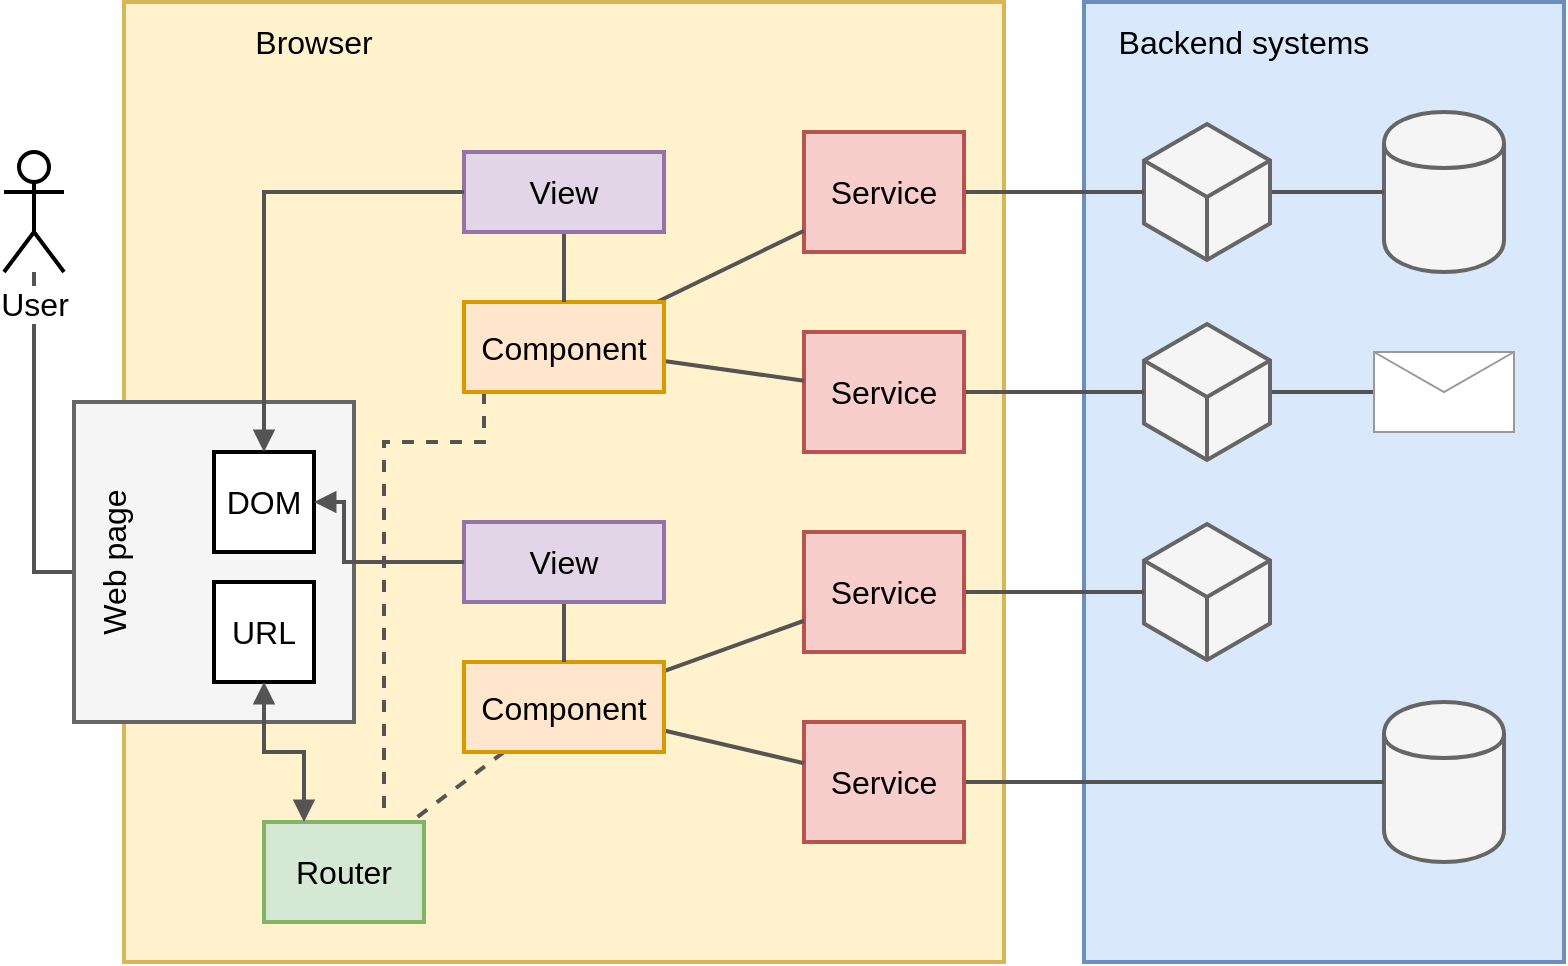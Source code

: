 <mxfile userAgent="Mozilla/5.0 (Windows NT 6.1; Win64; x64) AppleWebKit/537.36 (KHTML, like Gecko) Chrome/61.0.316.100 Safari/537.36" version="7.5.5" editor="www.draw.io" type="github"><diagram id="e2632d23-36a6-9e89-30e6-8b1c89bd8f8d" name="Page-1"><mxGraphModel dx="982" dy="520" grid="1" gridSize="10" guides="1" tooltips="1" connect="1" arrows="1" fold="1" page="1" pageScale="1" pageWidth="827" pageHeight="1169" background="#ffffff" math="0" shadow="0"><root><mxCell id="0"/><mxCell id="1" parent="0"/><mxCell id="3" value="" style="rounded=0;whiteSpace=wrap;html=1;strokeColor=#d6b656;strokeWidth=2;fillColor=#fff2cc;fontSize=16;fontColor=#000000;align=center;" vertex="1" parent="1"><mxGeometry x="80" y="30" width="440" height="480" as="geometry"/></mxCell><mxCell id="4" value="Browser" style="text;html=1;strokeColor=none;fillColor=none;align=center;verticalAlign=middle;whiteSpace=wrap;rounded=0;fontSize=16;fontColor=#000000;" vertex="1" parent="1"><mxGeometry x="140" y="40" width="70" height="20" as="geometry"/></mxCell><mxCell id="5" value="" style="rounded=0;whiteSpace=wrap;html=1;strokeColor=#6c8ebf;strokeWidth=2;fillColor=#dae8fc;fontSize=16;fontColor=#000000;align=center;" vertex="1" parent="1"><mxGeometry x="560" y="30" width="240" height="480" as="geometry"/></mxCell><mxCell id="6" value="Backend systems" style="text;html=1;strokeColor=none;fillColor=none;align=center;verticalAlign=middle;whiteSpace=wrap;rounded=0;fontSize=16;fontColor=#000000;" vertex="1" parent="1"><mxGeometry x="570" y="40" width="140" height="20" as="geometry"/></mxCell><mxCell id="8" value="" style="shape=cylinder;whiteSpace=wrap;html=1;boundedLbl=1;rounded=0;strokeColor=#666666;strokeWidth=2;fillColor=#f5f5f5;fontSize=16;fontColor=#000000;align=center;" vertex="1" parent="1"><mxGeometry x="710" y="85" width="60" height="80" as="geometry"/></mxCell><mxCell id="9" value="" style="shape=cylinder;whiteSpace=wrap;html=1;boundedLbl=1;rounded=0;strokeColor=#666666;strokeWidth=2;fillColor=#f5f5f5;fontSize=16;fontColor=#000000;align=center;" vertex="1" parent="1"><mxGeometry x="710" y="380" width="60" height="80" as="geometry"/></mxCell><mxCell id="47" style="rounded=0;html=1;startArrow=none;startFill=0;endArrow=none;endFill=0;jettySize=auto;orthogonalLoop=1;strokeColor=#545454;strokeWidth=2;fontSize=16;fontColor=#000000;" edge="1" parent="1" source="11" target="46"><mxGeometry relative="1" as="geometry"/></mxCell><mxCell id="11" value="" style="html=1;whiteSpace=wrap;aspect=fixed;shape=isoCube;rounded=0;strokeColor=#666666;strokeWidth=2;fillColor=#f5f5f5;fontSize=16;fontColor=#000000;align=center;" vertex="1" parent="1"><mxGeometry x="590" y="190" width="63" height="70" as="geometry"/></mxCell><mxCell id="12" value="" style="html=1;whiteSpace=wrap;aspect=fixed;shape=isoCube;rounded=0;strokeColor=#666666;strokeWidth=2;fillColor=#f5f5f5;fontSize=16;fontColor=#000000;align=center;" vertex="1" parent="1"><mxGeometry x="590" y="290" width="63" height="70" as="geometry"/></mxCell><mxCell id="14" style="edgeStyle=none;rounded=0;html=1;entryX=0;entryY=0.5;endArrow=none;endFill=0;jettySize=auto;orthogonalLoop=1;fontSize=16;fontColor=#000000;strokeWidth=2;strokeColor=#545454;" edge="1" parent="1" source="13" target="8"><mxGeometry relative="1" as="geometry"/></mxCell><mxCell id="13" value="" style="html=1;whiteSpace=wrap;aspect=fixed;shape=isoCube;rounded=0;strokeColor=#666666;strokeWidth=2;fillColor=#f5f5f5;fontSize=16;fontColor=#000000;align=center;" vertex="1" parent="1"><mxGeometry x="590" y="90" width="63" height="70" as="geometry"/></mxCell><mxCell id="19" style="edgeStyle=none;rounded=0;html=1;endArrow=none;endFill=0;jettySize=auto;orthogonalLoop=1;strokeColor=#545454;strokeWidth=2;fontSize=16;fontColor=#000000;" edge="1" parent="1" source="15" target="13"><mxGeometry relative="1" as="geometry"/></mxCell><mxCell id="15" value="Service" style="rounded=0;whiteSpace=wrap;html=1;strokeColor=#b85450;strokeWidth=2;fillColor=#f8cecc;fontSize=16;fontColor=#000000;align=center;" vertex="1" parent="1"><mxGeometry x="420" y="95" width="80" height="60" as="geometry"/></mxCell><mxCell id="20" style="edgeStyle=none;rounded=0;html=1;endArrow=none;endFill=0;jettySize=auto;orthogonalLoop=1;strokeColor=#545454;strokeWidth=2;fontSize=16;fontColor=#000000;" edge="1" parent="1" source="16" target="11"><mxGeometry relative="1" as="geometry"/></mxCell><mxCell id="16" value="Service" style="rounded=0;whiteSpace=wrap;html=1;strokeColor=#b85450;strokeWidth=2;fillColor=#f8cecc;fontSize=16;fontColor=#000000;align=center;" vertex="1" parent="1"><mxGeometry x="420" y="195" width="80" height="60" as="geometry"/></mxCell><mxCell id="21" style="edgeStyle=none;rounded=0;html=1;endArrow=none;endFill=0;jettySize=auto;orthogonalLoop=1;strokeColor=#545454;strokeWidth=2;fontSize=16;fontColor=#000000;" edge="1" parent="1" source="17" target="12"><mxGeometry relative="1" as="geometry"/></mxCell><mxCell id="17" value="Service" style="rounded=0;whiteSpace=wrap;html=1;strokeColor=#b85450;strokeWidth=2;fillColor=#f8cecc;fontSize=16;fontColor=#000000;align=center;" vertex="1" parent="1"><mxGeometry x="420" y="295" width="80" height="60" as="geometry"/></mxCell><mxCell id="22" style="edgeStyle=none;rounded=0;html=1;endArrow=none;endFill=0;jettySize=auto;orthogonalLoop=1;strokeColor=#545454;strokeWidth=2;fontSize=16;fontColor=#000000;" edge="1" parent="1" source="18" target="9"><mxGeometry relative="1" as="geometry"/></mxCell><mxCell id="18" value="Service" style="rounded=0;whiteSpace=wrap;html=1;strokeColor=#b85450;strokeWidth=2;fillColor=#f8cecc;fontSize=16;fontColor=#000000;align=center;" vertex="1" parent="1"><mxGeometry x="420" y="390" width="80" height="60" as="geometry"/></mxCell><mxCell id="29" style="edgeStyle=none;rounded=0;html=1;endArrow=none;endFill=0;jettySize=auto;orthogonalLoop=1;strokeColor=#545454;strokeWidth=2;fontSize=16;fontColor=#000000;" edge="1" parent="1" source="23" target="15"><mxGeometry relative="1" as="geometry"/></mxCell><mxCell id="30" style="edgeStyle=none;rounded=0;html=1;endArrow=none;endFill=0;jettySize=auto;orthogonalLoop=1;strokeColor=#545454;strokeWidth=2;fontSize=16;fontColor=#000000;" edge="1" parent="1" source="23" target="16"><mxGeometry relative="1" as="geometry"/></mxCell><mxCell id="35" style="edgeStyle=orthogonalEdgeStyle;rounded=0;html=1;dashed=1;endArrow=none;endFill=0;jettySize=auto;orthogonalLoop=1;strokeColor=#545454;strokeWidth=2;fontSize=16;fontColor=#000000;" edge="1" parent="1" source="23" target="33"><mxGeometry relative="1" as="geometry"><Array as="points"><mxPoint x="260" y="250"/><mxPoint x="210" y="250"/></Array></mxGeometry></mxCell><mxCell id="23" value="Component" style="rounded=0;whiteSpace=wrap;html=1;strokeColor=#d79b00;strokeWidth=2;fillColor=#ffe6cc;fontSize=16;fontColor=#000000;align=center;" vertex="1" parent="1"><mxGeometry x="250" y="180" width="100" height="45" as="geometry"/></mxCell><mxCell id="31" style="edgeStyle=none;rounded=0;html=1;endArrow=none;endFill=0;jettySize=auto;orthogonalLoop=1;strokeColor=#545454;strokeWidth=2;fontSize=16;fontColor=#000000;" edge="1" parent="1" source="24" target="17"><mxGeometry relative="1" as="geometry"/></mxCell><mxCell id="32" style="edgeStyle=none;rounded=0;html=1;endArrow=none;endFill=0;jettySize=auto;orthogonalLoop=1;strokeColor=#545454;strokeWidth=2;fontSize=16;fontColor=#000000;" edge="1" parent="1" source="24" target="18"><mxGeometry relative="1" as="geometry"/></mxCell><mxCell id="34" style="edgeStyle=none;rounded=0;html=1;endArrow=none;endFill=0;jettySize=auto;orthogonalLoop=1;strokeColor=#545454;strokeWidth=2;fontSize=16;fontColor=#000000;dashed=1;" edge="1" parent="1" source="24" target="33"><mxGeometry relative="1" as="geometry"/></mxCell><mxCell id="24" value="Component" style="rounded=0;whiteSpace=wrap;html=1;strokeColor=#d79b00;strokeWidth=2;fillColor=#ffe6cc;fontSize=16;fontColor=#000000;align=center;" vertex="1" parent="1"><mxGeometry x="250" y="360" width="100" height="45" as="geometry"/></mxCell><mxCell id="28" style="edgeStyle=none;rounded=0;html=1;endArrow=none;endFill=0;jettySize=auto;orthogonalLoop=1;strokeColor=#545454;strokeWidth=2;fontSize=16;fontColor=#000000;" edge="1" parent="1" source="25" target="24"><mxGeometry relative="1" as="geometry"/></mxCell><mxCell id="25" value="View" style="rounded=0;whiteSpace=wrap;html=1;strokeColor=#9673a6;strokeWidth=2;fillColor=#e1d5e7;fontSize=16;fontColor=#000000;align=center;" vertex="1" parent="1"><mxGeometry x="250" y="290" width="100" height="40" as="geometry"/></mxCell><mxCell id="27" style="edgeStyle=none;rounded=0;html=1;endArrow=none;endFill=0;jettySize=auto;orthogonalLoop=1;strokeColor=#545454;strokeWidth=2;fontSize=16;fontColor=#000000;" edge="1" parent="1" source="26" target="23"><mxGeometry relative="1" as="geometry"/></mxCell><mxCell id="26" value="View" style="rounded=0;whiteSpace=wrap;html=1;strokeColor=#9673a6;strokeWidth=2;fillColor=#e1d5e7;fontSize=16;fontColor=#000000;align=center;" vertex="1" parent="1"><mxGeometry x="250" y="105" width="100" height="40" as="geometry"/></mxCell><mxCell id="33" value="Router" style="rounded=0;whiteSpace=wrap;html=1;strokeColor=#82b366;strokeWidth=2;fillColor=#d5e8d4;fontSize=16;fontColor=#000000;align=center;" vertex="1" parent="1"><mxGeometry x="150" y="440" width="80" height="50" as="geometry"/></mxCell><mxCell id="45" style="edgeStyle=orthogonalEdgeStyle;rounded=0;html=1;entryX=0;entryY=0.5;startArrow=none;startFill=0;endArrow=none;endFill=0;jettySize=auto;orthogonalLoop=1;strokeColor=#545454;strokeWidth=2;fontSize=16;fontColor=#000000;" edge="1" parent="1" source="41" target="42"><mxGeometry relative="1" as="geometry"><Array as="points"><mxPoint x="35" y="315"/></Array></mxGeometry></mxCell><mxCell id="41" value="User" style="shape=umlActor;verticalLabelPosition=bottom;labelBackgroundColor=#ffffff;verticalAlign=top;html=1;rounded=0;strokeColor=#000000;strokeWidth=2;fillColor=none;fontSize=16;fontColor=#000000;align=center;" vertex="1" parent="1"><mxGeometry x="20" y="105" width="30" height="60" as="geometry"/></mxCell><mxCell id="42" value="" style="rounded=0;whiteSpace=wrap;html=1;strokeColor=#666666;strokeWidth=2;fillColor=#f5f5f5;fontSize=16;fontColor=#000000;align=center;" vertex="1" parent="1"><mxGeometry x="55" y="230" width="140" height="160" as="geometry"/></mxCell><mxCell id="37" value="DOM" style="rounded=0;whiteSpace=wrap;html=1;strokeColor=#000000;strokeWidth=2;fillColor=#ffffff;fontSize=16;fontColor=#000000;align=center;" vertex="1" parent="1"><mxGeometry x="125" y="255" width="50" height="50" as="geometry"/></mxCell><mxCell id="36" value="URL" style="rounded=0;whiteSpace=wrap;html=1;strokeColor=#000000;strokeWidth=2;fillColor=#ffffff;fontSize=16;fontColor=#000000;align=center;" vertex="1" parent="1"><mxGeometry x="125" y="320" width="50" height="50" as="geometry"/></mxCell><mxCell id="39" style="edgeStyle=orthogonalEdgeStyle;rounded=0;html=1;endArrow=block;endFill=1;jettySize=auto;orthogonalLoop=1;strokeColor=#545454;strokeWidth=2;fontSize=16;fontColor=#000000;" edge="1" parent="1" source="26" target="37"><mxGeometry relative="1" as="geometry"/></mxCell><mxCell id="38" style="edgeStyle=orthogonalEdgeStyle;rounded=0;html=1;endArrow=block;endFill=1;jettySize=auto;orthogonalLoop=1;strokeColor=#545454;strokeWidth=2;fontSize=16;fontColor=#000000;startArrow=block;startFill=1;" edge="1" parent="1" source="33" target="36"><mxGeometry relative="1" as="geometry"><Array as="points"><mxPoint x="170" y="405"/><mxPoint x="150" y="405"/></Array></mxGeometry></mxCell><mxCell id="40" style="edgeStyle=orthogonalEdgeStyle;rounded=0;html=1;endArrow=block;endFill=1;jettySize=auto;orthogonalLoop=1;strokeColor=#545454;strokeWidth=2;fontSize=16;fontColor=#000000;" edge="1" parent="1" source="25" target="37"><mxGeometry relative="1" as="geometry"><Array as="points"><mxPoint x="190" y="310"/><mxPoint x="190" y="280"/></Array></mxGeometry></mxCell><mxCell id="43" value="Web page" style="text;html=1;strokeColor=none;fillColor=none;align=center;verticalAlign=middle;whiteSpace=wrap;rounded=0;fontSize=16;fontColor=#000000;rotation=-90;" vertex="1" parent="1"><mxGeometry x="10" y="300" width="130" height="20" as="geometry"/></mxCell><mxCell id="46" value="" style="verticalLabelPosition=bottom;shadow=0;dashed=0;align=center;html=1;verticalAlign=top;strokeWidth=1;shape=mxgraph.mockup.misc.mail2;fillColor=#ffffff;strokeColor=#999999;rounded=0;fontSize=16;fontColor=#000000;" vertex="1" parent="1"><mxGeometry x="705" y="205" width="70" height="40" as="geometry"/></mxCell></root></mxGraphModel></diagram></mxfile>
